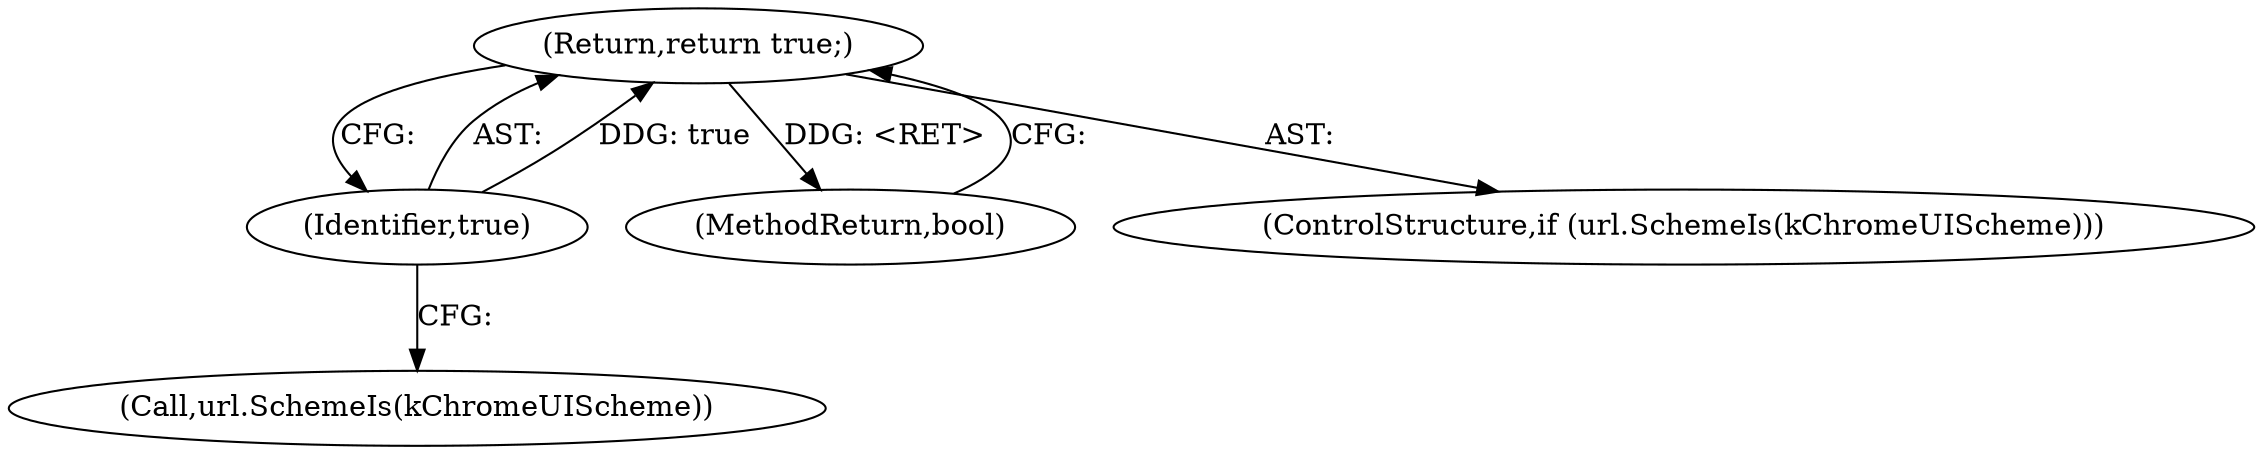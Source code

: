 digraph "1_Chrome_744c2a2d90c3c9a33c818e1ea4b7ccb5010663a0_2@del" {
"1000178" [label="(Return,return true;)"];
"1000179" [label="(Identifier,true)"];
"1000182" [label="(MethodReturn,bool)"];
"1000178" [label="(Return,return true;)"];
"1000175" [label="(ControlStructure,if (url.SchemeIs(kChromeUIScheme)))"];
"1000179" [label="(Identifier,true)"];
"1000176" [label="(Call,url.SchemeIs(kChromeUIScheme))"];
"1000178" -> "1000175"  [label="AST: "];
"1000178" -> "1000179"  [label="CFG: "];
"1000179" -> "1000178"  [label="AST: "];
"1000182" -> "1000178"  [label="CFG: "];
"1000178" -> "1000182"  [label="DDG: <RET>"];
"1000179" -> "1000178"  [label="DDG: true"];
"1000179" -> "1000176"  [label="CFG: "];
}
